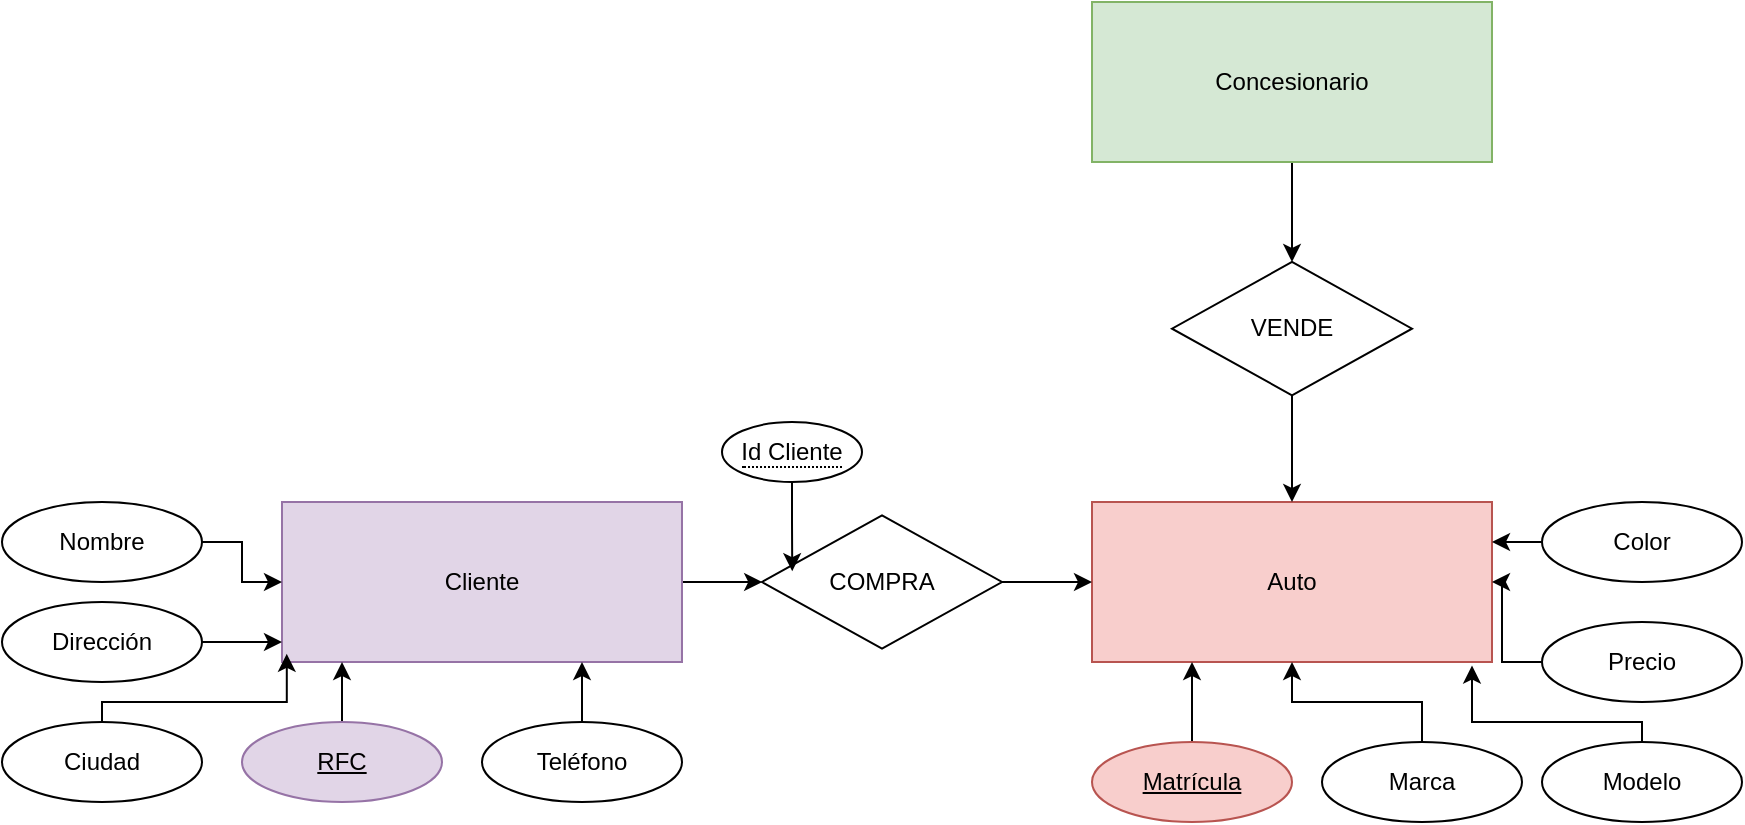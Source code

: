 <mxfile version="21.5.0" type="github">
  <diagram name="Página-1" id="YvwJjjqSAecZRgfmG4eg">
    <mxGraphModel dx="941" dy="517" grid="1" gridSize="10" guides="1" tooltips="1" connect="1" arrows="1" fold="1" page="1" pageScale="1" pageWidth="1169" pageHeight="827" math="0" shadow="0">
      <root>
        <mxCell id="0" />
        <mxCell id="1" parent="0" />
        <mxCell id="vJCJxbj0sm_tCwKhmD1Q-1" value="Auto" style="whiteSpace=wrap;html=1;align=center;fillColor=#f8cecc;strokeColor=#b85450;" vertex="1" parent="1">
          <mxGeometry x="555" y="380" width="200" height="80" as="geometry" />
        </mxCell>
        <mxCell id="vJCJxbj0sm_tCwKhmD1Q-10" value="" style="edgeStyle=orthogonalEdgeStyle;rounded=0;orthogonalLoop=1;jettySize=auto;html=1;" edge="1" parent="1" source="vJCJxbj0sm_tCwKhmD1Q-2" target="vJCJxbj0sm_tCwKhmD1Q-4">
          <mxGeometry relative="1" as="geometry" />
        </mxCell>
        <mxCell id="vJCJxbj0sm_tCwKhmD1Q-2" value="Cliente" style="whiteSpace=wrap;html=1;align=center;fillColor=#e1d5e7;strokeColor=#9673a6;" vertex="1" parent="1">
          <mxGeometry x="149.997" y="380" width="200" height="80" as="geometry" />
        </mxCell>
        <mxCell id="vJCJxbj0sm_tCwKhmD1Q-7" value="" style="edgeStyle=orthogonalEdgeStyle;rounded=0;orthogonalLoop=1;jettySize=auto;html=1;" edge="1" parent="1" source="vJCJxbj0sm_tCwKhmD1Q-3" target="vJCJxbj0sm_tCwKhmD1Q-5">
          <mxGeometry relative="1" as="geometry" />
        </mxCell>
        <mxCell id="vJCJxbj0sm_tCwKhmD1Q-3" value="Concesionario" style="whiteSpace=wrap;html=1;align=center;fillColor=#d5e8d4;strokeColor=#82b366;" vertex="1" parent="1">
          <mxGeometry x="555" y="130" width="200" height="80" as="geometry" />
        </mxCell>
        <mxCell id="vJCJxbj0sm_tCwKhmD1Q-9" value="" style="edgeStyle=orthogonalEdgeStyle;rounded=0;orthogonalLoop=1;jettySize=auto;html=1;" edge="1" parent="1" source="vJCJxbj0sm_tCwKhmD1Q-4" target="vJCJxbj0sm_tCwKhmD1Q-1">
          <mxGeometry relative="1" as="geometry" />
        </mxCell>
        <mxCell id="vJCJxbj0sm_tCwKhmD1Q-4" value="COMPRA" style="shape=rhombus;perimeter=rhombusPerimeter;whiteSpace=wrap;html=1;align=center;" vertex="1" parent="1">
          <mxGeometry x="390.003" y="386.667" width="120" height="66.667" as="geometry" />
        </mxCell>
        <mxCell id="vJCJxbj0sm_tCwKhmD1Q-8" value="" style="edgeStyle=orthogonalEdgeStyle;rounded=0;orthogonalLoop=1;jettySize=auto;html=1;" edge="1" parent="1" source="vJCJxbj0sm_tCwKhmD1Q-5" target="vJCJxbj0sm_tCwKhmD1Q-1">
          <mxGeometry relative="1" as="geometry" />
        </mxCell>
        <mxCell id="vJCJxbj0sm_tCwKhmD1Q-5" value="VENDE" style="shape=rhombus;perimeter=rhombusPerimeter;whiteSpace=wrap;html=1;align=center;" vertex="1" parent="1">
          <mxGeometry x="595" y="259.997" width="120" height="66.667" as="geometry" />
        </mxCell>
        <mxCell id="vJCJxbj0sm_tCwKhmD1Q-18" value="" style="edgeStyle=orthogonalEdgeStyle;rounded=0;orthogonalLoop=1;jettySize=auto;html=1;" edge="1" parent="1" source="vJCJxbj0sm_tCwKhmD1Q-12" target="vJCJxbj0sm_tCwKhmD1Q-1">
          <mxGeometry relative="1" as="geometry" />
        </mxCell>
        <mxCell id="vJCJxbj0sm_tCwKhmD1Q-12" value="Marca" style="ellipse;whiteSpace=wrap;html=1;align=center;" vertex="1" parent="1">
          <mxGeometry x="670" y="500" width="100" height="40" as="geometry" />
        </mxCell>
        <mxCell id="vJCJxbj0sm_tCwKhmD1Q-19" style="edgeStyle=orthogonalEdgeStyle;rounded=0;orthogonalLoop=1;jettySize=auto;html=1;entryX=0.95;entryY=1.022;entryDx=0;entryDy=0;entryPerimeter=0;" edge="1" parent="1" source="vJCJxbj0sm_tCwKhmD1Q-13" target="vJCJxbj0sm_tCwKhmD1Q-1">
          <mxGeometry relative="1" as="geometry">
            <Array as="points">
              <mxPoint x="830" y="490" />
              <mxPoint x="745" y="490" />
            </Array>
          </mxGeometry>
        </mxCell>
        <mxCell id="vJCJxbj0sm_tCwKhmD1Q-13" value="Modelo" style="ellipse;whiteSpace=wrap;html=1;align=center;" vertex="1" parent="1">
          <mxGeometry x="780" y="500" width="100" height="40" as="geometry" />
        </mxCell>
        <mxCell id="vJCJxbj0sm_tCwKhmD1Q-23" value="" style="edgeStyle=orthogonalEdgeStyle;rounded=0;orthogonalLoop=1;jettySize=auto;html=1;" edge="1" parent="1" source="vJCJxbj0sm_tCwKhmD1Q-14" target="vJCJxbj0sm_tCwKhmD1Q-1">
          <mxGeometry relative="1" as="geometry">
            <Array as="points">
              <mxPoint x="770" y="400" />
              <mxPoint x="770" y="400" />
            </Array>
          </mxGeometry>
        </mxCell>
        <mxCell id="vJCJxbj0sm_tCwKhmD1Q-14" value="Color" style="ellipse;whiteSpace=wrap;html=1;align=center;" vertex="1" parent="1">
          <mxGeometry x="780" y="380" width="100" height="40" as="geometry" />
        </mxCell>
        <mxCell id="vJCJxbj0sm_tCwKhmD1Q-24" value="" style="edgeStyle=orthogonalEdgeStyle;rounded=0;orthogonalLoop=1;jettySize=auto;html=1;" edge="1" parent="1" source="vJCJxbj0sm_tCwKhmD1Q-15" target="vJCJxbj0sm_tCwKhmD1Q-1">
          <mxGeometry relative="1" as="geometry" />
        </mxCell>
        <mxCell id="vJCJxbj0sm_tCwKhmD1Q-15" value="Precio" style="ellipse;whiteSpace=wrap;html=1;align=center;" vertex="1" parent="1">
          <mxGeometry x="780" y="440" width="100" height="40" as="geometry" />
        </mxCell>
        <mxCell id="vJCJxbj0sm_tCwKhmD1Q-17" value="" style="edgeStyle=orthogonalEdgeStyle;rounded=0;orthogonalLoop=1;jettySize=auto;html=1;" edge="1" parent="1" source="vJCJxbj0sm_tCwKhmD1Q-16" target="vJCJxbj0sm_tCwKhmD1Q-1">
          <mxGeometry relative="1" as="geometry">
            <Array as="points">
              <mxPoint x="605" y="470" />
              <mxPoint x="605" y="470" />
            </Array>
          </mxGeometry>
        </mxCell>
        <mxCell id="vJCJxbj0sm_tCwKhmD1Q-16" value="Matrícula" style="ellipse;whiteSpace=wrap;html=1;align=center;fontStyle=4;fillColor=#f8cecc;strokeColor=#b85450;" vertex="1" parent="1">
          <mxGeometry x="555" y="500" width="100" height="40" as="geometry" />
        </mxCell>
        <mxCell id="vJCJxbj0sm_tCwKhmD1Q-33" value="" style="edgeStyle=orthogonalEdgeStyle;rounded=0;orthogonalLoop=1;jettySize=auto;html=1;" edge="1" parent="1" source="vJCJxbj0sm_tCwKhmD1Q-25" target="vJCJxbj0sm_tCwKhmD1Q-2">
          <mxGeometry relative="1" as="geometry" />
        </mxCell>
        <mxCell id="vJCJxbj0sm_tCwKhmD1Q-25" value="Nombre" style="ellipse;whiteSpace=wrap;html=1;align=center;" vertex="1" parent="1">
          <mxGeometry x="10" y="380" width="100" height="40" as="geometry" />
        </mxCell>
        <mxCell id="vJCJxbj0sm_tCwKhmD1Q-34" value="" style="edgeStyle=orthogonalEdgeStyle;rounded=0;orthogonalLoop=1;jettySize=auto;html=1;" edge="1" parent="1" source="vJCJxbj0sm_tCwKhmD1Q-26" target="vJCJxbj0sm_tCwKhmD1Q-2">
          <mxGeometry relative="1" as="geometry">
            <Array as="points">
              <mxPoint x="150" y="440" />
              <mxPoint x="150" y="440" />
            </Array>
          </mxGeometry>
        </mxCell>
        <mxCell id="vJCJxbj0sm_tCwKhmD1Q-26" value="Dirección" style="ellipse;whiteSpace=wrap;html=1;align=center;" vertex="1" parent="1">
          <mxGeometry x="10" y="430" width="100" height="40" as="geometry" />
        </mxCell>
        <mxCell id="vJCJxbj0sm_tCwKhmD1Q-35" style="edgeStyle=orthogonalEdgeStyle;rounded=0;orthogonalLoop=1;jettySize=auto;html=1;entryX=0.012;entryY=0.949;entryDx=0;entryDy=0;entryPerimeter=0;" edge="1" parent="1" source="vJCJxbj0sm_tCwKhmD1Q-27" target="vJCJxbj0sm_tCwKhmD1Q-2">
          <mxGeometry relative="1" as="geometry">
            <Array as="points">
              <mxPoint x="60" y="480" />
              <mxPoint x="152" y="480" />
            </Array>
          </mxGeometry>
        </mxCell>
        <mxCell id="vJCJxbj0sm_tCwKhmD1Q-27" value="Ciudad" style="ellipse;whiteSpace=wrap;html=1;align=center;" vertex="1" parent="1">
          <mxGeometry x="10" y="490" width="100" height="40" as="geometry" />
        </mxCell>
        <mxCell id="vJCJxbj0sm_tCwKhmD1Q-39" style="edgeStyle=orthogonalEdgeStyle;rounded=0;orthogonalLoop=1;jettySize=auto;html=1;entryX=0.75;entryY=1;entryDx=0;entryDy=0;" edge="1" parent="1" source="vJCJxbj0sm_tCwKhmD1Q-29" target="vJCJxbj0sm_tCwKhmD1Q-2">
          <mxGeometry relative="1" as="geometry" />
        </mxCell>
        <mxCell id="vJCJxbj0sm_tCwKhmD1Q-29" value="Teléfono" style="ellipse;whiteSpace=wrap;html=1;align=center;" vertex="1" parent="1">
          <mxGeometry x="250" y="490" width="100" height="40" as="geometry" />
        </mxCell>
        <mxCell id="vJCJxbj0sm_tCwKhmD1Q-36" value="" style="edgeStyle=orthogonalEdgeStyle;rounded=0;orthogonalLoop=1;jettySize=auto;html=1;" edge="1" parent="1" source="vJCJxbj0sm_tCwKhmD1Q-30" target="vJCJxbj0sm_tCwKhmD1Q-2">
          <mxGeometry relative="1" as="geometry">
            <Array as="points">
              <mxPoint x="180" y="460" />
              <mxPoint x="180" y="460" />
            </Array>
          </mxGeometry>
        </mxCell>
        <mxCell id="vJCJxbj0sm_tCwKhmD1Q-30" value="RFC" style="ellipse;whiteSpace=wrap;html=1;align=center;fontStyle=4;fillColor=#e1d5e7;strokeColor=#9673a6;" vertex="1" parent="1">
          <mxGeometry x="130" y="490" width="100" height="40" as="geometry" />
        </mxCell>
        <mxCell id="vJCJxbj0sm_tCwKhmD1Q-32" value="" style="edgeStyle=orthogonalEdgeStyle;rounded=0;orthogonalLoop=1;jettySize=auto;html=1;entryX=0.126;entryY=0.419;entryDx=0;entryDy=0;entryPerimeter=0;" edge="1" parent="1" source="vJCJxbj0sm_tCwKhmD1Q-31" target="vJCJxbj0sm_tCwKhmD1Q-4">
          <mxGeometry relative="1" as="geometry" />
        </mxCell>
        <mxCell id="vJCJxbj0sm_tCwKhmD1Q-31" value="&lt;span style=&quot;border-bottom: 1px dotted&quot;&gt;Id Cliente&lt;/span&gt;" style="ellipse;whiteSpace=wrap;html=1;align=center;" vertex="1" parent="1">
          <mxGeometry x="370" y="340" width="70" height="30" as="geometry" />
        </mxCell>
      </root>
    </mxGraphModel>
  </diagram>
</mxfile>
